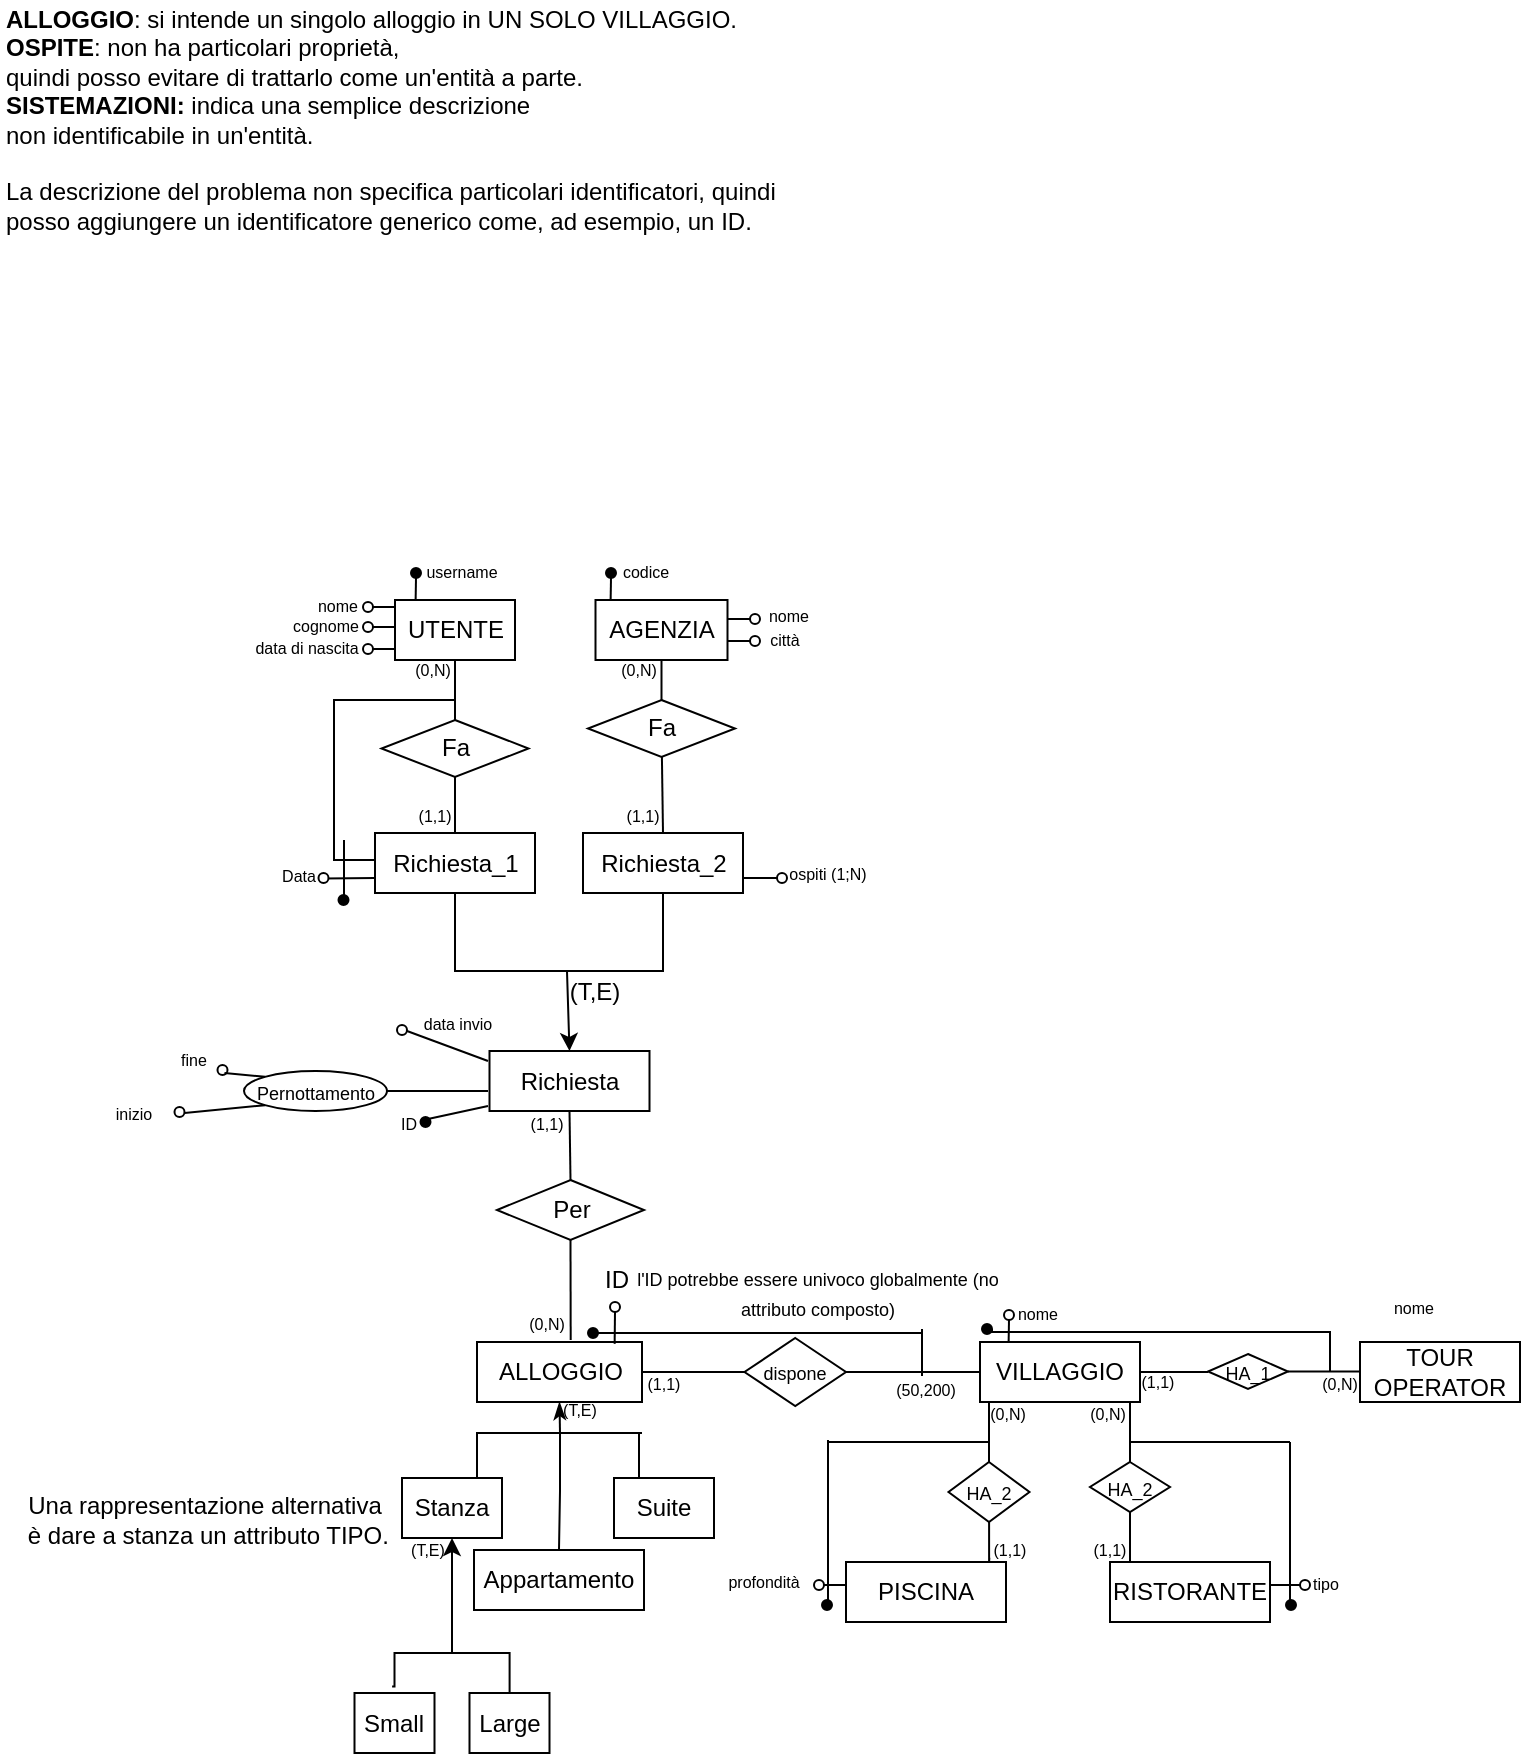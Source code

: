 <mxfile version="13.9.9" type="device"><diagram name="Pagina-1" id="9Fi7Xcluh-pvHdfWgx0U"><mxGraphModel dx="1428" dy="1806" grid="1" gridSize="10" guides="1" tooltips="1" connect="1" arrows="1" fold="1" page="1" pageScale="1" pageWidth="827" pageHeight="1169" math="0" shadow="0"><root><mxCell id="0"/><mxCell id="1" parent="0"/><mxCell id="m9kEcuBZ_AQHPOERFfbd-11" style="edgeStyle=orthogonalEdgeStyle;rounded=0;orthogonalLoop=1;jettySize=auto;html=1;exitX=1;exitY=0.5;exitDx=0;exitDy=0;entryX=0;entryY=0.5;entryDx=0;entryDy=0;endArrow=none;endFill=0;" parent="1" source="m9kEcuBZ_AQHPOERFfbd-1" target="m9kEcuBZ_AQHPOERFfbd-10" edge="1"><mxGeometry relative="1" as="geometry"/></mxCell><mxCell id="m9kEcuBZ_AQHPOERFfbd-39" style="edgeStyle=orthogonalEdgeStyle;rounded=0;orthogonalLoop=1;jettySize=auto;html=1;exitX=0;exitY=1;exitDx=0;exitDy=0;entryX=0.5;entryY=0;entryDx=0;entryDy=0;endArrow=none;endFill=0;" parent="1" source="m9kEcuBZ_AQHPOERFfbd-1" target="m9kEcuBZ_AQHPOERFfbd-38" edge="1"><mxGeometry relative="1" as="geometry"/></mxCell><mxCell id="m9kEcuBZ_AQHPOERFfbd-40" style="edgeStyle=orthogonalEdgeStyle;rounded=0;orthogonalLoop=1;jettySize=auto;html=1;exitX=1;exitY=1;exitDx=0;exitDy=0;entryX=0.5;entryY=0;entryDx=0;entryDy=0;endArrow=none;endFill=0;" parent="1" source="m9kEcuBZ_AQHPOERFfbd-1" target="m9kEcuBZ_AQHPOERFfbd-37" edge="1"><mxGeometry relative="1" as="geometry"/></mxCell><mxCell id="m9kEcuBZ_AQHPOERFfbd-1" value="VILLAGGIO" style="rounded=1;whiteSpace=wrap;html=1;arcSize=0;" parent="1" vertex="1"><mxGeometry x="258" y="601" width="80" height="30" as="geometry"/></mxCell><mxCell id="m9kEcuBZ_AQHPOERFfbd-3" value="PISCINA" style="rounded=1;whiteSpace=wrap;html=1;arcSize=0;" parent="1" vertex="1"><mxGeometry x="191" y="711" width="80" height="30" as="geometry"/></mxCell><mxCell id="m9kEcuBZ_AQHPOERFfbd-6" value="RISTORANTE" style="rounded=1;whiteSpace=wrap;html=1;arcSize=0;" parent="1" vertex="1"><mxGeometry x="323" y="711" width="80" height="30" as="geometry"/></mxCell><mxCell id="m9kEcuBZ_AQHPOERFfbd-7" value="TOUR OPERATOR" style="rounded=1;whiteSpace=wrap;html=1;arcSize=0;" parent="1" vertex="1"><mxGeometry x="448" y="601" width="80" height="30" as="geometry"/></mxCell><mxCell id="m9kEcuBZ_AQHPOERFfbd-12" style="edgeStyle=orthogonalEdgeStyle;rounded=0;orthogonalLoop=1;jettySize=auto;html=1;exitX=1;exitY=0.5;exitDx=0;exitDy=0;entryX=0;entryY=0.5;entryDx=0;entryDy=0;endArrow=none;endFill=0;" parent="1" source="m9kEcuBZ_AQHPOERFfbd-10" target="m9kEcuBZ_AQHPOERFfbd-7" edge="1"><mxGeometry relative="1" as="geometry"/></mxCell><mxCell id="m9kEcuBZ_AQHPOERFfbd-10" value="&lt;font style=&quot;font-size: 9px;&quot;&gt;HA_1&lt;/font&gt;" style="rhombus;whiteSpace=wrap;html=1;" parent="1" vertex="1"><mxGeometry x="372" y="607" width="40" height="17.5" as="geometry"/></mxCell><mxCell id="m9kEcuBZ_AQHPOERFfbd-16" value="&lt;font style=&quot;font-size: 8px;&quot;&gt;nome&lt;/font&gt;" style="text;html=1;strokeColor=none;fillColor=none;align=center;verticalAlign=middle;whiteSpace=wrap;rounded=0;" parent="1" vertex="1"><mxGeometry x="450" y="577.5" width="50" height="10" as="geometry"/></mxCell><mxCell id="m9kEcuBZ_AQHPOERFfbd-22" value="" style="group" parent="1" connectable="0" vertex="1"><mxGeometry x="271" y="585" width="42" height="5" as="geometry"/></mxCell><mxCell id="m9kEcuBZ_AQHPOERFfbd-23" value="" style="ellipse;whiteSpace=wrap;html=1;" parent="m9kEcuBZ_AQHPOERFfbd-22" vertex="1"><mxGeometry x="-1" width="5" height="5" as="geometry"/></mxCell><mxCell id="m9kEcuBZ_AQHPOERFfbd-24" style="edgeStyle=orthogonalEdgeStyle;rounded=0;orthogonalLoop=1;jettySize=auto;html=1;exitX=0.5;exitY=1;exitDx=0;exitDy=0;endArrow=none;endFill=0;entryX=0.146;entryY=-0.038;entryDx=0;entryDy=0;entryPerimeter=0;" parent="m9kEcuBZ_AQHPOERFfbd-22" source="m9kEcuBZ_AQHPOERFfbd-23" edge="1"><mxGeometry relative="1" as="geometry"><mxPoint x="2.76" y="-17.86" as="sourcePoint"/><mxPoint x="1.32" y="15.94" as="targetPoint"/></mxGeometry></mxCell><mxCell id="m9kEcuBZ_AQHPOERFfbd-28" value="&lt;font style=&quot;font-size: 8px;&quot;&gt;nome&lt;/font&gt;" style="text;html=1;strokeColor=none;fillColor=none;align=center;verticalAlign=middle;whiteSpace=wrap;rounded=0;" parent="m9kEcuBZ_AQHPOERFfbd-22" vertex="1"><mxGeometry x="-9" y="-4" width="50" height="10" as="geometry"/></mxCell><mxCell id="m9kEcuBZ_AQHPOERFfbd-32" value="" style="group;" parent="1" connectable="0" vertex="1"><mxGeometry x="260" y="592" width="5" height="5" as="geometry"/></mxCell><mxCell id="m9kEcuBZ_AQHPOERFfbd-35" style="edgeStyle=orthogonalEdgeStyle;rounded=0;orthogonalLoop=1;jettySize=auto;html=1;exitX=1;exitY=0.5;exitDx=0;exitDy=0;endArrow=none;endFill=0;endSize=3;targetPerimeterSpacing=5;jumpSize=7;" parent="m9kEcuBZ_AQHPOERFfbd-32" source="m9kEcuBZ_AQHPOERFfbd-33" edge="1"><mxGeometry relative="1" as="geometry"><mxPoint x="173" y="24" as="targetPoint"/><mxPoint x="4" y="7.5" as="sourcePoint"/><Array as="points"><mxPoint x="4" y="4"/><mxPoint x="173" y="4"/></Array></mxGeometry></mxCell><mxCell id="m9kEcuBZ_AQHPOERFfbd-33" value="" style="ellipse;whiteSpace=wrap;html=1;fillColor=#000000;" parent="m9kEcuBZ_AQHPOERFfbd-32" vertex="1"><mxGeometry x="-1" width="5" height="5" as="geometry"/></mxCell><mxCell id="m9kEcuBZ_AQHPOERFfbd-42" style="edgeStyle=orthogonalEdgeStyle;rounded=0;orthogonalLoop=1;jettySize=auto;html=1;entryX=0.125;entryY=0;entryDx=0;entryDy=0;entryPerimeter=0;endArrow=none;endFill=0;" parent="1" source="m9kEcuBZ_AQHPOERFfbd-37" target="m9kEcuBZ_AQHPOERFfbd-6" edge="1"><mxGeometry relative="1" as="geometry"/></mxCell><mxCell id="m9kEcuBZ_AQHPOERFfbd-37" value="&lt;font style=&quot;font-size: 9px;&quot;&gt;HA_2&lt;/font&gt;" style="rhombus;whiteSpace=wrap;html=1;" parent="1" vertex="1"><mxGeometry x="313" y="661" width="40" height="25" as="geometry"/></mxCell><mxCell id="m9kEcuBZ_AQHPOERFfbd-41" style="edgeStyle=orthogonalEdgeStyle;rounded=0;orthogonalLoop=1;jettySize=auto;html=1;entryX=0.896;entryY=-0.071;entryDx=0;entryDy=0;entryPerimeter=0;endArrow=none;endFill=0;" parent="1" source="m9kEcuBZ_AQHPOERFfbd-38" target="m9kEcuBZ_AQHPOERFfbd-3" edge="1"><mxGeometry relative="1" as="geometry"/></mxCell><mxCell id="m9kEcuBZ_AQHPOERFfbd-38" value="&lt;font style=&quot;font-size: 9px;&quot;&gt;HA_2&lt;/font&gt;" style="rhombus;whiteSpace=wrap;html=1;" parent="1" vertex="1"><mxGeometry x="242.25" y="661" width="40.5" height="30" as="geometry"/></mxCell><mxCell id="m9kEcuBZ_AQHPOERFfbd-43" value="" style="group;rotation=90;" parent="1" connectable="0" vertex="1"><mxGeometry x="414" y="720" width="5" height="5" as="geometry"/></mxCell><mxCell id="m9kEcuBZ_AQHPOERFfbd-45" style="edgeStyle=orthogonalEdgeStyle;rounded=0;orthogonalLoop=1;jettySize=auto;html=1;exitX=0.5;exitY=1;exitDx=0;exitDy=0;endArrow=none;endFill=0;entryX=0.146;entryY=-0.038;entryDx=0;entryDy=0;entryPerimeter=0;" parent="m9kEcuBZ_AQHPOERFfbd-43" edge="1"><mxGeometry relative="1" as="geometry"><mxPoint x="5" y="2.5" as="sourcePoint"/><mxPoint x="-11" y="1" as="targetPoint"/></mxGeometry></mxCell><mxCell id="m9kEcuBZ_AQHPOERFfbd-46" value="&lt;font style=&quot;font-size: 8px;&quot;&gt;tipo&lt;/font&gt;" style="text;html=1;strokeColor=none;fillColor=none;align=center;verticalAlign=middle;whiteSpace=wrap;rounded=0;" parent="1" vertex="1"><mxGeometry x="406" y="716" width="50" height="10" as="geometry"/></mxCell><mxCell id="m9kEcuBZ_AQHPOERFfbd-47" value="&lt;font style=&quot;font-size: 8px;&quot;&gt;(1,1)&lt;/font&gt;" style="text;html=1;strokeColor=none;fillColor=none;align=center;verticalAlign=middle;whiteSpace=wrap;rounded=0;" parent="1" vertex="1"><mxGeometry x="322" y="614.5" width="50" height="10" as="geometry"/></mxCell><mxCell id="m9kEcuBZ_AQHPOERFfbd-48" value="&lt;span style=&quot;font-size: 8px;&quot;&gt;(0,N)&lt;/span&gt;" style="text;html=1;strokeColor=none;fillColor=none;align=center;verticalAlign=middle;whiteSpace=wrap;rounded=0;" parent="1" vertex="1"><mxGeometry x="413" y="615.5" width="50" height="10" as="geometry"/></mxCell><mxCell id="m9kEcuBZ_AQHPOERFfbd-49" value="&lt;span style=&quot;font-size: 8px;&quot;&gt;(0,N)&lt;/span&gt;" style="text;html=1;strokeColor=none;fillColor=none;align=center;verticalAlign=middle;whiteSpace=wrap;rounded=0;" parent="1" vertex="1"><mxGeometry x="297" y="631" width="50" height="10" as="geometry"/></mxCell><mxCell id="m9kEcuBZ_AQHPOERFfbd-51" value="&lt;span style=&quot;font-size: 8px;&quot;&gt;(1,1)&lt;/span&gt;" style="text;html=1;strokeColor=none;fillColor=none;align=center;verticalAlign=middle;whiteSpace=wrap;rounded=0;" parent="1" vertex="1"><mxGeometry x="297.75" y="699" width="50" height="10" as="geometry"/></mxCell><mxCell id="m9kEcuBZ_AQHPOERFfbd-55" value="&lt;span style=&quot;font-size: 8px;&quot;&gt;(1,1)&lt;/span&gt;" style="text;html=1;strokeColor=none;fillColor=none;align=center;verticalAlign=middle;whiteSpace=wrap;rounded=0;" parent="1" vertex="1"><mxGeometry x="247.75" y="699" width="50" height="10" as="geometry"/></mxCell><mxCell id="m9kEcuBZ_AQHPOERFfbd-56" value="&lt;span style=&quot;font-size: 8px;&quot;&gt;(0,N)&lt;/span&gt;" style="text;html=1;strokeColor=none;fillColor=none;align=center;verticalAlign=middle;whiteSpace=wrap;rounded=0;" parent="1" vertex="1"><mxGeometry x="247" y="631" width="50" height="10" as="geometry"/></mxCell><mxCell id="m9kEcuBZ_AQHPOERFfbd-57" value="" style="group;rotation=-90;" parent="1" connectable="0" vertex="1"><mxGeometry x="175" y="719" width="5" height="5" as="geometry"/></mxCell><mxCell id="m9kEcuBZ_AQHPOERFfbd-58" value="" style="ellipse;whiteSpace=wrap;html=1;rotation=-90;" parent="m9kEcuBZ_AQHPOERFfbd-57" vertex="1"><mxGeometry y="1" width="5" height="5" as="geometry"/></mxCell><mxCell id="m9kEcuBZ_AQHPOERFfbd-59" style="edgeStyle=orthogonalEdgeStyle;rounded=0;orthogonalLoop=1;jettySize=auto;html=1;exitX=0.5;exitY=1;exitDx=0;exitDy=0;endArrow=none;endFill=0;entryX=0.146;entryY=-0.038;entryDx=0;entryDy=0;entryPerimeter=0;" parent="m9kEcuBZ_AQHPOERFfbd-57" source="m9kEcuBZ_AQHPOERFfbd-58" edge="1"><mxGeometry relative="1" as="geometry"><mxPoint x="-18" y="2" as="sourcePoint"/><mxPoint x="16" y="4" as="targetPoint"/></mxGeometry></mxCell><mxCell id="m9kEcuBZ_AQHPOERFfbd-62" value="&lt;font style=&quot;font-size: 8px;&quot;&gt;profondità&lt;/font&gt;" style="text;html=1;strokeColor=none;fillColor=none;align=center;verticalAlign=middle;whiteSpace=wrap;rounded=0;" parent="1" vertex="1"><mxGeometry x="125" y="715" width="50" height="10" as="geometry"/></mxCell><mxCell id="m9kEcuBZ_AQHPOERFfbd-63" value="" style="endArrow=none;html=1;rounded=0;" parent="1" edge="1"><mxGeometry width="50" height="50" relative="1" as="geometry"><mxPoint x="333" y="651" as="sourcePoint"/><mxPoint x="413" y="651" as="targetPoint"/></mxGeometry></mxCell><mxCell id="m9kEcuBZ_AQHPOERFfbd-64" value="" style="endArrow=none;html=1;rounded=0;" parent="1" edge="1"><mxGeometry width="50" height="50" relative="1" as="geometry"><mxPoint x="413" y="731" as="sourcePoint"/><mxPoint x="413" y="651" as="targetPoint"/></mxGeometry></mxCell><mxCell id="m9kEcuBZ_AQHPOERFfbd-66" value="" style="ellipse;whiteSpace=wrap;html=1;rotation=90;fillColor=#000000;" parent="1" vertex="1"><mxGeometry x="411" y="730" width="5" height="5" as="geometry"/></mxCell><mxCell id="m9kEcuBZ_AQHPOERFfbd-67" value="" style="ellipse;whiteSpace=wrap;html=1;rotation=-90;" parent="1" vertex="1"><mxGeometry x="418" y="720" width="5" height="5" as="geometry"/></mxCell><mxCell id="m9kEcuBZ_AQHPOERFfbd-68" value="" style="endArrow=none;html=1;rounded=0;" parent="1" edge="1"><mxGeometry width="50" height="50" relative="1" as="geometry"><mxPoint x="182" y="651" as="sourcePoint"/><mxPoint x="262" y="651" as="targetPoint"/></mxGeometry></mxCell><mxCell id="m9kEcuBZ_AQHPOERFfbd-69" value="" style="endArrow=none;html=1;rounded=0;" parent="1" edge="1"><mxGeometry width="50" height="50" relative="1" as="geometry"><mxPoint x="182" y="730" as="sourcePoint"/><mxPoint x="182" y="650" as="targetPoint"/></mxGeometry></mxCell><mxCell id="m9kEcuBZ_AQHPOERFfbd-70" value="" style="ellipse;whiteSpace=wrap;html=1;rotation=90;fillColor=#000000;" parent="1" vertex="1"><mxGeometry x="179" y="730" width="5" height="5" as="geometry"/></mxCell><mxCell id="m9kEcuBZ_AQHPOERFfbd-76" style="edgeStyle=orthogonalEdgeStyle;rounded=0;orthogonalLoop=1;jettySize=auto;html=1;entryX=0.75;entryY=0;entryDx=0;entryDy=0;endArrow=none;endFill=0;" parent="1" target="m9kEcuBZ_AQHPOERFfbd-73" edge="1"><mxGeometry relative="1" as="geometry"><mxPoint x="9" y="646.5" as="sourcePoint"/></mxGeometry></mxCell><mxCell id="m9kEcuBZ_AQHPOERFfbd-77" style="edgeStyle=orthogonalEdgeStyle;rounded=0;orthogonalLoop=1;jettySize=auto;html=1;entryX=0.5;entryY=0;entryDx=0;entryDy=0;endArrow=none;endFill=0;" parent="1" target="m9kEcuBZ_AQHPOERFfbd-74" edge="1"><mxGeometry relative="1" as="geometry"><mxPoint x="49" y="646.5" as="sourcePoint"/><Array as="points"><mxPoint x="48" y="646.5"/><mxPoint x="48" y="675.5"/><mxPoint x="47" y="675.5"/></Array></mxGeometry></mxCell><mxCell id="m9kEcuBZ_AQHPOERFfbd-78" style="edgeStyle=orthogonalEdgeStyle;rounded=0;orthogonalLoop=1;jettySize=auto;html=1;entryX=0.25;entryY=0;entryDx=0;entryDy=0;endArrow=none;endFill=0;" parent="1" target="m9kEcuBZ_AQHPOERFfbd-75" edge="1"><mxGeometry relative="1" as="geometry"><mxPoint x="89" y="646.5" as="sourcePoint"/></mxGeometry></mxCell><mxCell id="m9kEcuBZ_AQHPOERFfbd-71" value="ALLOGGIO" style="rounded=1;whiteSpace=wrap;html=1;arcSize=0;" parent="1" vertex="1"><mxGeometry x="6.5" y="601" width="82.5" height="30" as="geometry"/></mxCell><mxCell id="m9kEcuBZ_AQHPOERFfbd-79" style="edgeStyle=orthogonalEdgeStyle;rounded=0;orthogonalLoop=1;jettySize=auto;html=1;entryX=1;entryY=0.5;entryDx=0;entryDy=0;endArrow=none;endFill=0;" parent="1" source="m9kEcuBZ_AQHPOERFfbd-72" target="m9kEcuBZ_AQHPOERFfbd-71" edge="1"><mxGeometry relative="1" as="geometry"/></mxCell><mxCell id="m9kEcuBZ_AQHPOERFfbd-80" style="edgeStyle=orthogonalEdgeStyle;rounded=0;orthogonalLoop=1;jettySize=auto;html=1;entryX=0;entryY=0.5;entryDx=0;entryDy=0;endArrow=none;endFill=0;" parent="1" source="m9kEcuBZ_AQHPOERFfbd-72" target="m9kEcuBZ_AQHPOERFfbd-1" edge="1"><mxGeometry relative="1" as="geometry"/></mxCell><mxCell id="m9kEcuBZ_AQHPOERFfbd-72" value="&lt;font style=&quot;font-size: 9px;&quot;&gt;dispone&lt;/font&gt;" style="rhombus;whiteSpace=wrap;html=1;" parent="1" vertex="1"><mxGeometry x="140.25" y="599" width="50.75" height="34" as="geometry"/></mxCell><mxCell id="m9kEcuBZ_AQHPOERFfbd-73" value="Stanza" style="rounded=1;whiteSpace=wrap;html=1;arcSize=0;" parent="1" vertex="1"><mxGeometry x="-31" y="669" width="50" height="30" as="geometry"/></mxCell><mxCell id="m9kEcuBZ_AQHPOERFfbd-74" value="Appartamento" style="rounded=1;whiteSpace=wrap;html=1;arcSize=0;" parent="1" vertex="1"><mxGeometry x="5" y="705" width="85" height="30" as="geometry"/></mxCell><mxCell id="m9kEcuBZ_AQHPOERFfbd-75" value="Suite" style="rounded=1;whiteSpace=wrap;html=1;arcSize=0;" parent="1" vertex="1"><mxGeometry x="75" y="669" width="50" height="30" as="geometry"/></mxCell><mxCell id="m9kEcuBZ_AQHPOERFfbd-82" value="Small" style="rounded=1;whiteSpace=wrap;html=1;arcSize=0;" parent="1" vertex="1"><mxGeometry x="-54.75" y="776.5" width="40" height="30" as="geometry"/></mxCell><mxCell id="m9kEcuBZ_AQHPOERFfbd-84" style="edgeStyle=orthogonalEdgeStyle;rounded=0;orthogonalLoop=1;jettySize=auto;html=1;entryX=0.47;entryY=-0.11;entryDx=0;entryDy=0;entryPerimeter=0;endArrow=none;endFill=0;" parent="1" source="m9kEcuBZ_AQHPOERFfbd-83" target="m9kEcuBZ_AQHPOERFfbd-82" edge="1"><mxGeometry relative="1" as="geometry"><mxPoint x="15.25" y="756.5" as="targetPoint"/><Array as="points"><mxPoint x="22.25" y="756.5"/><mxPoint x="-34.75" y="756.5"/><mxPoint x="-34.75" y="773.5"/></Array></mxGeometry></mxCell><mxCell id="m9kEcuBZ_AQHPOERFfbd-83" value="Large" style="rounded=1;whiteSpace=wrap;html=1;arcSize=0;" parent="1" vertex="1"><mxGeometry x="2.75" y="776.5" width="40" height="30" as="geometry"/></mxCell><mxCell id="m9kEcuBZ_AQHPOERFfbd-86" value="&lt;span style=&quot;font-size: 8px;&quot;&gt;(T,E)&lt;/span&gt;" style="text;html=1;strokeColor=none;fillColor=none;align=center;verticalAlign=middle;whiteSpace=wrap;rounded=0;" parent="1" vertex="1"><mxGeometry x="33" y="629" width="50" height="10" as="geometry"/></mxCell><mxCell id="m9kEcuBZ_AQHPOERFfbd-87" value="" style="endArrow=none;html=1;rounded=0;" parent="1" edge="1"><mxGeometry width="50" height="50" relative="1" as="geometry"><mxPoint x="9" y="646.5" as="sourcePoint"/><mxPoint x="89" y="646.5" as="targetPoint"/></mxGeometry></mxCell><mxCell id="m9kEcuBZ_AQHPOERFfbd-88" value="" style="endArrow=classicThin;html=1;rounded=0;entryX=0.5;entryY=1;entryDx=0;entryDy=0;endFill=1;" parent="1" target="m9kEcuBZ_AQHPOERFfbd-71" edge="1"><mxGeometry width="50" height="50" relative="1" as="geometry"><mxPoint x="48" y="646.5" as="sourcePoint"/><mxPoint x="59" y="716.5" as="targetPoint"/></mxGeometry></mxCell><mxCell id="m9kEcuBZ_AQHPOERFfbd-89" value="&lt;span style=&quot;font-size: 8px;&quot;&gt;(T,E)&lt;/span&gt;" style="text;html=1;strokeColor=none;fillColor=none;align=center;verticalAlign=middle;whiteSpace=wrap;rounded=0;" parent="1" vertex="1"><mxGeometry x="-43.5" y="699" width="50" height="10" as="geometry"/></mxCell><mxCell id="m9kEcuBZ_AQHPOERFfbd-91" value="" style="endArrow=classic;html=1;rounded=0;entryX=0.75;entryY=0;entryDx=0;entryDy=0;" parent="1" target="m9kEcuBZ_AQHPOERFfbd-89" edge="1"><mxGeometry width="50" height="50" relative="1" as="geometry"><mxPoint x="-6" y="756.5" as="sourcePoint"/><mxPoint x="59" y="716.5" as="targetPoint"/></mxGeometry></mxCell><mxCell id="m9kEcuBZ_AQHPOERFfbd-92" value="&lt;span style=&quot;font-size: 8px;&quot;&gt;(50,200)&lt;/span&gt;" style="text;html=1;strokeColor=none;fillColor=none;align=center;verticalAlign=middle;whiteSpace=wrap;rounded=0;" parent="1" vertex="1"><mxGeometry x="206" y="619" width="50" height="10" as="geometry"/></mxCell><mxCell id="m9kEcuBZ_AQHPOERFfbd-93" value="&lt;span style=&quot;font-size: 8px;&quot;&gt;(1,1)&lt;/span&gt;" style="text;html=1;strokeColor=none;fillColor=none;align=center;verticalAlign=middle;whiteSpace=wrap;rounded=0;" parent="1" vertex="1"><mxGeometry x="75" y="615.5" width="50" height="10" as="geometry"/></mxCell><mxCell id="m9kEcuBZ_AQHPOERFfbd-94" value="" style="group;" parent="1" connectable="0" vertex="1"><mxGeometry x="74" y="586" width="5" height="5" as="geometry"/></mxCell><mxCell id="m9kEcuBZ_AQHPOERFfbd-96" style="edgeStyle=orthogonalEdgeStyle;rounded=0;orthogonalLoop=1;jettySize=auto;html=1;exitX=0.5;exitY=1;exitDx=0;exitDy=0;endArrow=none;endFill=0;entryX=0.146;entryY=-0.038;entryDx=0;entryDy=0;entryPerimeter=0;" parent="m9kEcuBZ_AQHPOERFfbd-94" edge="1"><mxGeometry relative="1" as="geometry"><mxPoint x="1.5" as="sourcePoint"/><mxPoint x="1.32" y="15.94" as="targetPoint"/></mxGeometry></mxCell><mxCell id="m9kEcuBZ_AQHPOERFfbd-98" value="" style="endArrow=none;html=1;rounded=0;exitX=1;exitY=0.5;exitDx=0;exitDy=0;" parent="1" edge="1" source="m9kEcuBZ_AQHPOERFfbd-100"><mxGeometry width="50" height="50" relative="1" as="geometry"><mxPoint x="19" y="596.5" as="sourcePoint"/><mxPoint x="229" y="596.5" as="targetPoint"/></mxGeometry></mxCell><mxCell id="m9kEcuBZ_AQHPOERFfbd-99" value="" style="endArrow=none;html=1;rounded=0;" parent="1" edge="1"><mxGeometry width="50" height="50" relative="1" as="geometry"><mxPoint x="229" y="594.5" as="sourcePoint"/><mxPoint x="229" y="618" as="targetPoint"/></mxGeometry></mxCell><mxCell id="m9kEcuBZ_AQHPOERFfbd-100" value="" style="ellipse;whiteSpace=wrap;html=1;fillColor=#000000;" parent="1" vertex="1"><mxGeometry x="62" y="594" width="5" height="5" as="geometry"/></mxCell><mxCell id="m9kEcuBZ_AQHPOERFfbd-103" value="" style="ellipse;whiteSpace=wrap;html=1;rotation=-90;" parent="1" vertex="1"><mxGeometry x="73" y="581" width="5" height="5" as="geometry"/></mxCell><mxCell id="m9kEcuBZ_AQHPOERFfbd-106" value="&lt;font style=&quot;font-size: 9px;&quot;&gt;l'ID potrebbe essere univoco globalmente (no attributo composto)&lt;/font&gt;" style="text;html=1;strokeColor=none;fillColor=none;align=center;verticalAlign=middle;whiteSpace=wrap;rounded=0;" parent="1" vertex="1"><mxGeometry x="78.75" y="561" width="196" height="30" as="geometry"/></mxCell><mxCell id="sFp0MdPoqyNVj0Ri6XWT-45" style="edgeStyle=none;rounded=0;orthogonalLoop=1;jettySize=auto;html=1;exitX=0.5;exitY=1;exitDx=0;exitDy=0;startArrow=none;startFill=0;endArrow=none;endFill=0;entryX=0.5;entryY=0;entryDx=0;entryDy=0;" edge="1" parent="1" source="m9kEcuBZ_AQHPOERFfbd-107" target="sFp0MdPoqyNVj0Ri6XWT-46"><mxGeometry relative="1" as="geometry"><mxPoint x="-4.524" y="290" as="targetPoint"/></mxGeometry></mxCell><mxCell id="m9kEcuBZ_AQHPOERFfbd-107" value="UTENTE" style="rounded=1;whiteSpace=wrap;html=1;arcSize=0;" parent="1" vertex="1"><mxGeometry x="-34.5" y="230" width="60" height="30" as="geometry"/></mxCell><mxCell id="m9kEcuBZ_AQHPOERFfbd-146" style="rounded=0;orthogonalLoop=1;jettySize=auto;html=1;endArrow=none;endFill=0;entryX=0.5;entryY=0;entryDx=0;entryDy=0;" parent="1" source="m9kEcuBZ_AQHPOERFfbd-108" target="sFp0MdPoqyNVj0Ri6XWT-48" edge="1"><mxGeometry relative="1" as="geometry"><mxPoint x="97.5" y="290" as="targetPoint"/></mxGeometry></mxCell><mxCell id="m9kEcuBZ_AQHPOERFfbd-108" value="AGENZIA" style="rounded=1;whiteSpace=wrap;html=1;arcSize=0;" parent="1" vertex="1"><mxGeometry x="65.75" y="230" width="66" height="30" as="geometry"/></mxCell><mxCell id="m9kEcuBZ_AQHPOERFfbd-121" value="" style="group;rotation=-270;" parent="1" connectable="0" vertex="1"><mxGeometry x="143" y="249" width="5" height="5" as="geometry"/></mxCell><mxCell id="m9kEcuBZ_AQHPOERFfbd-122" value="" style="ellipse;whiteSpace=wrap;html=1;rotation=-270;" parent="m9kEcuBZ_AQHPOERFfbd-121" vertex="1"><mxGeometry y="-1" width="5" height="5" as="geometry"/></mxCell><mxCell id="m9kEcuBZ_AQHPOERFfbd-123" style="edgeStyle=orthogonalEdgeStyle;rounded=0;orthogonalLoop=1;jettySize=auto;html=1;exitX=0.5;exitY=1;exitDx=0;exitDy=0;endArrow=none;endFill=0;entryX=0.146;entryY=-0.038;entryDx=0;entryDy=0;entryPerimeter=0;" parent="m9kEcuBZ_AQHPOERFfbd-121" source="m9kEcuBZ_AQHPOERFfbd-122" edge="1"><mxGeometry relative="1" as="geometry"><mxPoint x="23" y="3" as="sourcePoint"/><mxPoint x="-11" y="1" as="targetPoint"/></mxGeometry></mxCell><mxCell id="m9kEcuBZ_AQHPOERFfbd-124" value="" style="group;rotation=-270;" parent="1" connectable="0" vertex="1"><mxGeometry x="143" y="238" width="5" height="5" as="geometry"/></mxCell><mxCell id="m9kEcuBZ_AQHPOERFfbd-125" value="" style="ellipse;whiteSpace=wrap;html=1;rotation=-270;" parent="m9kEcuBZ_AQHPOERFfbd-124" vertex="1"><mxGeometry y="-1" width="5" height="5" as="geometry"/></mxCell><mxCell id="m9kEcuBZ_AQHPOERFfbd-126" style="edgeStyle=orthogonalEdgeStyle;rounded=0;orthogonalLoop=1;jettySize=auto;html=1;exitX=0.5;exitY=1;exitDx=0;exitDy=0;endArrow=none;endFill=0;entryX=0.146;entryY=-0.038;entryDx=0;entryDy=0;entryPerimeter=0;" parent="m9kEcuBZ_AQHPOERFfbd-124" source="m9kEcuBZ_AQHPOERFfbd-125" edge="1"><mxGeometry relative="1" as="geometry"><mxPoint x="23" y="3" as="sourcePoint"/><mxPoint x="-11" y="1" as="targetPoint"/></mxGeometry></mxCell><mxCell id="m9kEcuBZ_AQHPOERFfbd-128" value="" style="group" parent="1" connectable="0" vertex="1"><mxGeometry x="-50.5" y="230" width="5" height="26" as="geometry"/></mxCell><mxCell id="m9kEcuBZ_AQHPOERFfbd-109" value="" style="group;rotation=-90;" parent="m9kEcuBZ_AQHPOERFfbd-128" connectable="0" vertex="1"><mxGeometry width="5" height="5" as="geometry"/></mxCell><mxCell id="m9kEcuBZ_AQHPOERFfbd-110" value="" style="ellipse;whiteSpace=wrap;html=1;rotation=-90;" parent="m9kEcuBZ_AQHPOERFfbd-109" vertex="1"><mxGeometry y="1" width="5" height="5" as="geometry"/></mxCell><mxCell id="m9kEcuBZ_AQHPOERFfbd-111" style="edgeStyle=orthogonalEdgeStyle;rounded=0;orthogonalLoop=1;jettySize=auto;html=1;exitX=0.5;exitY=1;exitDx=0;exitDy=0;endArrow=none;endFill=0;entryX=0.146;entryY=-0.038;entryDx=0;entryDy=0;entryPerimeter=0;" parent="m9kEcuBZ_AQHPOERFfbd-109" source="m9kEcuBZ_AQHPOERFfbd-110" edge="1"><mxGeometry relative="1" as="geometry"><mxPoint x="-18" y="2" as="sourcePoint"/><mxPoint x="16" y="4" as="targetPoint"/></mxGeometry></mxCell><mxCell id="m9kEcuBZ_AQHPOERFfbd-112" value="" style="group;rotation=-90;" parent="m9kEcuBZ_AQHPOERFfbd-128" connectable="0" vertex="1"><mxGeometry y="10" width="5" height="5" as="geometry"/></mxCell><mxCell id="m9kEcuBZ_AQHPOERFfbd-113" value="" style="ellipse;whiteSpace=wrap;html=1;rotation=-90;" parent="m9kEcuBZ_AQHPOERFfbd-112" vertex="1"><mxGeometry y="1" width="5" height="5" as="geometry"/></mxCell><mxCell id="m9kEcuBZ_AQHPOERFfbd-114" style="edgeStyle=orthogonalEdgeStyle;rounded=0;orthogonalLoop=1;jettySize=auto;html=1;exitX=0.5;exitY=1;exitDx=0;exitDy=0;endArrow=none;endFill=0;entryX=0.146;entryY=-0.038;entryDx=0;entryDy=0;entryPerimeter=0;" parent="m9kEcuBZ_AQHPOERFfbd-112" source="m9kEcuBZ_AQHPOERFfbd-113" edge="1"><mxGeometry relative="1" as="geometry"><mxPoint x="-18" y="2" as="sourcePoint"/><mxPoint x="16" y="4" as="targetPoint"/></mxGeometry></mxCell><mxCell id="m9kEcuBZ_AQHPOERFfbd-115" value="" style="group;rotation=-90;" parent="m9kEcuBZ_AQHPOERFfbd-128" connectable="0" vertex="1"><mxGeometry y="21" width="5" height="5" as="geometry"/></mxCell><mxCell id="m9kEcuBZ_AQHPOERFfbd-116" value="" style="ellipse;whiteSpace=wrap;html=1;rotation=-90;" parent="m9kEcuBZ_AQHPOERFfbd-115" vertex="1"><mxGeometry y="1" width="5" height="5" as="geometry"/></mxCell><mxCell id="m9kEcuBZ_AQHPOERFfbd-117" style="edgeStyle=orthogonalEdgeStyle;rounded=0;orthogonalLoop=1;jettySize=auto;html=1;exitX=0.5;exitY=1;exitDx=0;exitDy=0;endArrow=none;endFill=0;entryX=0.146;entryY=-0.038;entryDx=0;entryDy=0;entryPerimeter=0;" parent="m9kEcuBZ_AQHPOERFfbd-115" source="m9kEcuBZ_AQHPOERFfbd-116" edge="1"><mxGeometry relative="1" as="geometry"><mxPoint x="-18" y="2" as="sourcePoint"/><mxPoint x="16" y="4" as="targetPoint"/></mxGeometry></mxCell><mxCell id="m9kEcuBZ_AQHPOERFfbd-129" value="&lt;span style=&quot;font-size: 8px;&quot;&gt;nome&lt;/span&gt;" style="text;html=1;strokeColor=none;fillColor=none;align=center;verticalAlign=middle;whiteSpace=wrap;rounded=0;" parent="1" vertex="1"><mxGeometry x="-88.25" y="227" width="50" height="10" as="geometry"/></mxCell><mxCell id="m9kEcuBZ_AQHPOERFfbd-130" value="&lt;span style=&quot;font-size: 8px;&quot;&gt;cognome&lt;/span&gt;" style="text;html=1;strokeColor=none;fillColor=none;align=center;verticalAlign=middle;whiteSpace=wrap;rounded=0;" parent="1" vertex="1"><mxGeometry x="-94.25" y="237" width="50" height="10" as="geometry"/></mxCell><mxCell id="m9kEcuBZ_AQHPOERFfbd-131" value="&lt;span style=&quot;font-size: 8px;&quot;&gt;data di nascita&lt;/span&gt;" style="text;html=1;strokeColor=none;fillColor=none;align=center;verticalAlign=middle;whiteSpace=wrap;rounded=0;" parent="1" vertex="1"><mxGeometry x="-113.25" y="248" width="68.75" height="10" as="geometry"/></mxCell><mxCell id="m9kEcuBZ_AQHPOERFfbd-132" value="&lt;span style=&quot;font-size: 8px;&quot;&gt;nome&lt;/span&gt;" style="text;html=1;strokeColor=none;fillColor=none;align=center;verticalAlign=middle;whiteSpace=wrap;rounded=0;" parent="1" vertex="1"><mxGeometry x="127.75" y="232" width="68.75" height="10" as="geometry"/></mxCell><mxCell id="m9kEcuBZ_AQHPOERFfbd-133" value="&lt;span style=&quot;font-size: 8px;&quot;&gt;città&lt;/span&gt;" style="text;html=1;strokeColor=none;fillColor=none;align=center;verticalAlign=middle;whiteSpace=wrap;rounded=0;" parent="1" vertex="1"><mxGeometry x="126.13" y="244" width="68.75" height="10" as="geometry"/></mxCell><mxCell id="m9kEcuBZ_AQHPOERFfbd-134" value="" style="group" parent="1" connectable="0" vertex="1"><mxGeometry x="-25.5" y="214" width="5" height="5" as="geometry"/></mxCell><mxCell id="m9kEcuBZ_AQHPOERFfbd-135" value="" style="ellipse;whiteSpace=wrap;html=1;fillColor=#000000;" parent="m9kEcuBZ_AQHPOERFfbd-134" vertex="1"><mxGeometry x="-1" width="5" height="5" as="geometry"/></mxCell><mxCell id="m9kEcuBZ_AQHPOERFfbd-136" style="edgeStyle=orthogonalEdgeStyle;rounded=0;orthogonalLoop=1;jettySize=auto;html=1;exitX=0.5;exitY=1;exitDx=0;exitDy=0;endArrow=none;endFill=0;entryX=0.146;entryY=-0.038;entryDx=0;entryDy=0;entryPerimeter=0;" parent="m9kEcuBZ_AQHPOERFfbd-134" source="m9kEcuBZ_AQHPOERFfbd-135" edge="1"><mxGeometry relative="1" as="geometry"><mxPoint x="2.76" y="-17.86" as="sourcePoint"/><mxPoint x="1.32" y="15.94" as="targetPoint"/></mxGeometry></mxCell><mxCell id="m9kEcuBZ_AQHPOERFfbd-137" value="" style="group" parent="1" connectable="0" vertex="1"><mxGeometry x="72" y="214" width="5" height="5" as="geometry"/></mxCell><mxCell id="m9kEcuBZ_AQHPOERFfbd-138" value="" style="ellipse;whiteSpace=wrap;html=1;fillColor=#000000;" parent="m9kEcuBZ_AQHPOERFfbd-137" vertex="1"><mxGeometry x="-1" width="5" height="5" as="geometry"/></mxCell><mxCell id="m9kEcuBZ_AQHPOERFfbd-139" style="edgeStyle=orthogonalEdgeStyle;rounded=0;orthogonalLoop=1;jettySize=auto;html=1;exitX=0.5;exitY=1;exitDx=0;exitDy=0;endArrow=none;endFill=0;entryX=0.146;entryY=-0.038;entryDx=0;entryDy=0;entryPerimeter=0;" parent="m9kEcuBZ_AQHPOERFfbd-137" source="m9kEcuBZ_AQHPOERFfbd-138" edge="1"><mxGeometry relative="1" as="geometry"><mxPoint x="2.76" y="-17.86" as="sourcePoint"/><mxPoint x="1.32" y="15.94" as="targetPoint"/></mxGeometry></mxCell><mxCell id="m9kEcuBZ_AQHPOERFfbd-140" value="&lt;span style=&quot;font-size: 8px;&quot;&gt;username&lt;/span&gt;" style="text;html=1;strokeColor=none;fillColor=none;align=center;verticalAlign=middle;whiteSpace=wrap;rounded=0;" parent="1" vertex="1"><mxGeometry x="-26.5" y="210" width="50" height="10" as="geometry"/></mxCell><mxCell id="m9kEcuBZ_AQHPOERFfbd-141" value="&lt;span style=&quot;font-size: 8px;&quot;&gt;codice&lt;/span&gt;" style="text;html=1;strokeColor=none;fillColor=none;align=center;verticalAlign=middle;whiteSpace=wrap;rounded=0;" parent="1" vertex="1"><mxGeometry x="66" y="210" width="50" height="10" as="geometry"/></mxCell><mxCell id="m9kEcuBZ_AQHPOERFfbd-189" value="&lt;span style=&quot;font-size: 8px;&quot;&gt;ospiti (1;N)&lt;/span&gt;" style="text;html=1;strokeColor=none;fillColor=none;align=center;verticalAlign=middle;whiteSpace=wrap;rounded=0;" parent="1" vertex="1"><mxGeometry x="156.5" y="360.5" width="50" height="10" as="geometry"/></mxCell><mxCell id="sFp0MdPoqyNVj0Ri6XWT-1" value="ID" style="text;html=1;align=center;verticalAlign=middle;resizable=0;points=[];autosize=1;" vertex="1" parent="1"><mxGeometry x="61.25" y="560" width="30" height="20" as="geometry"/></mxCell><mxCell id="sFp0MdPoqyNVj0Ri6XWT-2" value="&lt;b&gt;ALLOGGIO&lt;/b&gt;: si intende un singolo alloggio in UN SOLO VILLAGGIO.&lt;br&gt;&lt;b&gt;OSPITE&lt;/b&gt;: non ha particolari proprietà,&lt;br&gt;quindi posso evitare di trattarlo come un'entità a parte.&lt;br&gt;&lt;b&gt;SISTEMAZIONI:&lt;/b&gt; indica una semplice descrizione&lt;br&gt;non identificabile in un'entità.&lt;br&gt;&lt;br&gt;La descrizione del problema non specifica particolari identificatori, quindi&lt;br&gt;posso aggiungere un identificatore generico come, ad esempio, un ID." style="text;html=1;align=left;verticalAlign=middle;resizable=0;points=[];autosize=1;" vertex="1" parent="1"><mxGeometry x="-231.25" y="-70" width="400" height="120" as="geometry"/></mxCell><mxCell id="sFp0MdPoqyNVj0Ri6XWT-3" value="Una rappresentazione alternativa&lt;br&gt;&amp;nbsp;è dare a stanza un attributo TIPO." style="text;html=1;align=center;verticalAlign=middle;resizable=0;points=[];autosize=1;" vertex="1" parent="1"><mxGeometry x="-229.75" y="675" width="200" height="30" as="geometry"/></mxCell><mxCell id="sFp0MdPoqyNVj0Ri6XWT-6" value="Richiesta_2" style="rounded=1;whiteSpace=wrap;html=1;arcSize=0;" vertex="1" parent="1"><mxGeometry x="59.5" y="346.5" width="80" height="30" as="geometry"/></mxCell><mxCell id="sFp0MdPoqyNVj0Ri6XWT-15" style="edgeStyle=orthogonalEdgeStyle;rounded=0;orthogonalLoop=1;jettySize=auto;html=1;entryX=0;entryY=0.5;entryDx=0;entryDy=0;endArrow=none;endFill=0;exitX=1;exitY=0.5;exitDx=0;exitDy=0;" edge="1" parent="1" source="sFp0MdPoqyNVj0Ri6XWT-16"><mxGeometry relative="1" as="geometry"><mxPoint x="-38.5" y="496.58" as="sourcePoint"/><Array as="points"/><mxPoint x="12" y="475.5" as="targetPoint"/></mxGeometry></mxCell><mxCell id="sFp0MdPoqyNVj0Ri6XWT-16" value="&lt;span style=&quot;font-size: 9px&quot;&gt;Pernottamento&lt;/span&gt;" style="ellipse;whiteSpace=wrap;html=1;" vertex="1" parent="1"><mxGeometry x="-110" y="465.5" width="71.5" height="20" as="geometry"/></mxCell><mxCell id="sFp0MdPoqyNVj0Ri6XWT-17" value="" style="group" connectable="0" vertex="1" parent="1"><mxGeometry x="-128.25" y="448.5" width="5" height="5" as="geometry"/></mxCell><mxCell id="sFp0MdPoqyNVj0Ri6XWT-18" value="&lt;span style=&quot;font-size: 8px;&quot;&gt;inizio&lt;/span&gt;" style="text;html=1;strokeColor=none;fillColor=none;align=center;verticalAlign=middle;whiteSpace=wrap;rounded=0;" vertex="1" parent="1"><mxGeometry x="-189.75" y="481" width="50" height="10" as="geometry"/></mxCell><mxCell id="sFp0MdPoqyNVj0Ri6XWT-19" value="" style="group" connectable="0" vertex="1" parent="1"><mxGeometry x="-76.75" y="448.5" width="5" height="5" as="geometry"/></mxCell><mxCell id="sFp0MdPoqyNVj0Ri6XWT-21" value="&lt;span style=&quot;font-size: 8px;&quot;&gt;fine&lt;/span&gt;" style="text;html=1;strokeColor=none;fillColor=none;align=center;verticalAlign=middle;whiteSpace=wrap;rounded=0;" vertex="1" parent="1"><mxGeometry x="-160" y="453.5" width="50" height="10" as="geometry"/></mxCell><mxCell id="sFp0MdPoqyNVj0Ri6XWT-22" value="&lt;span style=&quot;font-size: 8px;&quot;&gt;data invio&lt;/span&gt;" style="text;html=1;strokeColor=none;fillColor=none;align=center;verticalAlign=middle;whiteSpace=wrap;rounded=0;" vertex="1" parent="1"><mxGeometry x="-28.5" y="435.5" width="50" height="10" as="geometry"/></mxCell><mxCell id="sFp0MdPoqyNVj0Ri6XWT-39" style="edgeStyle=none;rounded=0;orthogonalLoop=1;jettySize=auto;html=1;exitX=0.5;exitY=1;exitDx=0;exitDy=0;endArrow=none;endFill=0;entryX=0.5;entryY=1;entryDx=0;entryDy=0;" edge="1" parent="1" source="sFp0MdPoqyNVj0Ri6XWT-25" target="sFp0MdPoqyNVj0Ri6XWT-6"><mxGeometry relative="1" as="geometry"><mxPoint x="-4.357" y="415.5" as="targetPoint"/><Array as="points"><mxPoint x="-4.5" y="415.5"/><mxPoint x="99.5" y="415.5"/></Array></mxGeometry></mxCell><mxCell id="sFp0MdPoqyNVj0Ri6XWT-64" style="edgeStyle=none;rounded=0;orthogonalLoop=1;jettySize=auto;html=1;exitX=0;exitY=0.75;exitDx=0;exitDy=0;startArrow=none;startFill=0;endArrow=none;endFill=0;" edge="1" parent="1" source="sFp0MdPoqyNVj0Ri6XWT-25"><mxGeometry relative="1" as="geometry"><mxPoint x="-70" y="369.207" as="targetPoint"/></mxGeometry></mxCell><mxCell id="sFp0MdPoqyNVj0Ri6XWT-25" value="Richiesta_1" style="rounded=1;whiteSpace=wrap;html=1;arcSize=0;" vertex="1" parent="1"><mxGeometry x="-44.5" y="346.5" width="80" height="30" as="geometry"/></mxCell><mxCell id="sFp0MdPoqyNVj0Ri6XWT-27" value="" style="ellipse;whiteSpace=wrap;html=1;" vertex="1" parent="1"><mxGeometry x="-123.25" y="462.5" width="5" height="5" as="geometry"/></mxCell><mxCell id="sFp0MdPoqyNVj0Ri6XWT-28" value="" style="ellipse;whiteSpace=wrap;html=1;" vertex="1" parent="1"><mxGeometry x="-144.75" y="483.5" width="5" height="5" as="geometry"/></mxCell><mxCell id="sFp0MdPoqyNVj0Ri6XWT-29" style="rounded=0;orthogonalLoop=1;jettySize=auto;html=1;endArrow=none;endFill=0;entryX=0;entryY=1;entryDx=0;entryDy=0;" edge="1" parent="1" target="sFp0MdPoqyNVj0Ri6XWT-16"><mxGeometry relative="1" as="geometry"><mxPoint x="-139.75" y="486.5" as="sourcePoint"/><mxPoint x="-126.93" y="464.44" as="targetPoint"/></mxGeometry></mxCell><mxCell id="sFp0MdPoqyNVj0Ri6XWT-30" style="rounded=0;orthogonalLoop=1;jettySize=auto;html=1;exitX=0;exitY=0;exitDx=0;exitDy=0;endArrow=none;endFill=0;entryX=0;entryY=1;entryDx=0;entryDy=0;" edge="1" parent="1" target="sFp0MdPoqyNVj0Ri6XWT-22"><mxGeometry relative="1" as="geometry"><mxPoint x="12" y="460.5" as="sourcePoint"/><mxPoint x="-140.5" y="401.5" as="targetPoint"/></mxGeometry></mxCell><mxCell id="sFp0MdPoqyNVj0Ri6XWT-31" value="" style="ellipse;whiteSpace=wrap;html=1;" vertex="1" parent="1"><mxGeometry x="-33.5" y="442.5" width="5" height="5" as="geometry"/></mxCell><mxCell id="sFp0MdPoqyNVj0Ri6XWT-32" style="edgeStyle=none;rounded=0;orthogonalLoop=1;jettySize=auto;html=1;exitX=0.5;exitY=1;exitDx=0;exitDy=0;endArrow=none;endFill=0;" edge="1" parent="1" source="sFp0MdPoqyNVj0Ri6XWT-22" target="sFp0MdPoqyNVj0Ri6XWT-22"><mxGeometry relative="1" as="geometry"/></mxCell><mxCell id="sFp0MdPoqyNVj0Ri6XWT-20" style="rounded=0;orthogonalLoop=1;jettySize=auto;html=1;endArrow=none;endFill=0;entryX=0;entryY=0;entryDx=0;entryDy=0;" edge="1" parent="1" target="sFp0MdPoqyNVj0Ri6XWT-16"><mxGeometry relative="1" as="geometry"><mxPoint x="-119.75" y="466.5" as="sourcePoint"/><mxPoint x="-79.75" y="464.5" as="targetPoint"/></mxGeometry></mxCell><mxCell id="sFp0MdPoqyNVj0Ri6XWT-33" style="rounded=0;orthogonalLoop=1;jettySize=auto;html=1;exitX=0;exitY=0.75;exitDx=0;exitDy=0;endArrow=none;endFill=0;" edge="1" parent="1"><mxGeometry relative="1" as="geometry"><mxPoint x="12" y="483" as="sourcePoint"/><mxPoint x="-18" y="489.5" as="targetPoint"/></mxGeometry></mxCell><mxCell id="sFp0MdPoqyNVj0Ri6XWT-34" value="" style="ellipse;whiteSpace=wrap;html=1;fillColor=#000000;" vertex="1" parent="1"><mxGeometry x="-21.75" y="488.5" width="5" height="5" as="geometry"/></mxCell><mxCell id="sFp0MdPoqyNVj0Ri6XWT-35" value="&lt;font style=&quot;font-size: 8px&quot;&gt;ID&lt;/font&gt;" style="text;html=1;align=center;verticalAlign=middle;resizable=0;points=[];autosize=1;" vertex="1" parent="1"><mxGeometry x="-38.5" y="481" width="20" height="20" as="geometry"/></mxCell><mxCell id="sFp0MdPoqyNVj0Ri6XWT-41" style="rounded=0;orthogonalLoop=1;jettySize=auto;html=1;endArrow=none;endFill=0;startArrow=classic;startFill=1;exitX=0.5;exitY=0;exitDx=0;exitDy=0;" edge="1" parent="1" source="sFp0MdPoqyNVj0Ri6XWT-42"><mxGeometry relative="1" as="geometry"><mxPoint x="51.5" y="455.5" as="sourcePoint"/><mxPoint x="51.5" y="415.5" as="targetPoint"/></mxGeometry></mxCell><mxCell id="sFp0MdPoqyNVj0Ri6XWT-44" style="edgeStyle=none;rounded=0;orthogonalLoop=1;jettySize=auto;html=1;exitX=0.5;exitY=1;exitDx=0;exitDy=0;startArrow=none;startFill=0;endArrow=none;endFill=0;entryX=0.5;entryY=0;entryDx=0;entryDy=0;" edge="1" parent="1" source="sFp0MdPoqyNVj0Ri6XWT-42" target="sFp0MdPoqyNVj0Ri6XWT-57"><mxGeometry relative="1" as="geometry"><mxPoint x="52.618" y="515.5" as="targetPoint"/></mxGeometry></mxCell><mxCell id="sFp0MdPoqyNVj0Ri6XWT-42" value="Richiesta" style="rounded=1;whiteSpace=wrap;html=1;arcSize=0;" vertex="1" parent="1"><mxGeometry x="12.75" y="455.5" width="80" height="30" as="geometry"/></mxCell><mxCell id="sFp0MdPoqyNVj0Ri6XWT-43" value="(T,E)" style="text;html=1;align=center;verticalAlign=middle;resizable=0;points=[];autosize=1;" vertex="1" parent="1"><mxGeometry x="44.5" y="415.5" width="40" height="20" as="geometry"/></mxCell><mxCell id="sFp0MdPoqyNVj0Ri6XWT-47" value="" style="edgeStyle=none;rounded=0;orthogonalLoop=1;jettySize=auto;html=1;startArrow=none;startFill=0;endArrow=none;endFill=0;" edge="1" parent="1" source="sFp0MdPoqyNVj0Ri6XWT-46" target="sFp0MdPoqyNVj0Ri6XWT-25"><mxGeometry relative="1" as="geometry"/></mxCell><mxCell id="sFp0MdPoqyNVj0Ri6XWT-46" value="Fa" style="shape=rhombus;perimeter=rhombusPerimeter;whiteSpace=wrap;html=1;align=center;shadow=0;fillColor=none;" vertex="1" parent="1"><mxGeometry x="-41.25" y="290" width="73.5" height="28.5" as="geometry"/></mxCell><mxCell id="sFp0MdPoqyNVj0Ri6XWT-50" value="" style="edgeStyle=none;rounded=0;orthogonalLoop=1;jettySize=auto;html=1;startArrow=none;startFill=0;endArrow=none;endFill=0;entryX=0.5;entryY=0;entryDx=0;entryDy=0;" edge="1" parent="1" source="sFp0MdPoqyNVj0Ri6XWT-48" target="sFp0MdPoqyNVj0Ri6XWT-6"><mxGeometry relative="1" as="geometry"/></mxCell><mxCell id="sFp0MdPoqyNVj0Ri6XWT-48" value="Fa" style="shape=rhombus;perimeter=rhombusPerimeter;whiteSpace=wrap;html=1;align=center;shadow=0;fillColor=none;" vertex="1" parent="1"><mxGeometry x="62" y="280" width="73.5" height="28.5" as="geometry"/></mxCell><mxCell id="sFp0MdPoqyNVj0Ri6XWT-51" value="&lt;font style=&quot;font-size: 8px&quot;&gt;(0,N)&lt;/font&gt;" style="text;html=1;align=center;verticalAlign=middle;resizable=0;points=[];autosize=1;" vertex="1" parent="1"><mxGeometry x="-31" y="254" width="30" height="20" as="geometry"/></mxCell><mxCell id="sFp0MdPoqyNVj0Ri6XWT-52" value="&lt;font style=&quot;font-size: 8px&quot;&gt;(0,N)&lt;/font&gt;" style="text;html=1;align=center;verticalAlign=middle;resizable=0;points=[];autosize=1;" vertex="1" parent="1"><mxGeometry x="72" y="254" width="30" height="20" as="geometry"/></mxCell><mxCell id="sFp0MdPoqyNVj0Ri6XWT-54" value="&lt;font style=&quot;font-size: 8px&quot;&gt;(1,1)&lt;/font&gt;" style="text;html=1;align=center;verticalAlign=middle;resizable=0;points=[];autosize=1;" vertex="1" parent="1"><mxGeometry x="-30" y="326.5" width="30" height="20" as="geometry"/></mxCell><mxCell id="sFp0MdPoqyNVj0Ri6XWT-56" value="&lt;font style=&quot;font-size: 8px&quot;&gt;(1,1)&lt;/font&gt;" style="text;html=1;align=center;verticalAlign=middle;resizable=0;points=[];autosize=1;" vertex="1" parent="1"><mxGeometry x="74" y="326.5" width="30" height="20" as="geometry"/></mxCell><mxCell id="sFp0MdPoqyNVj0Ri6XWT-58" style="edgeStyle=none;rounded=0;orthogonalLoop=1;jettySize=auto;html=1;exitX=0.5;exitY=1;exitDx=0;exitDy=0;startArrow=none;startFill=0;endArrow=none;endFill=0;" edge="1" parent="1" source="sFp0MdPoqyNVj0Ri6XWT-57"><mxGeometry relative="1" as="geometry"><mxPoint x="53.345" y="600" as="targetPoint"/></mxGeometry></mxCell><mxCell id="sFp0MdPoqyNVj0Ri6XWT-57" value="Per" style="shape=rhombus;perimeter=rhombusPerimeter;whiteSpace=wrap;html=1;align=center;shadow=0;fillColor=none;" vertex="1" parent="1"><mxGeometry x="16.5" y="520" width="73.5" height="30" as="geometry"/></mxCell><mxCell id="sFp0MdPoqyNVj0Ri6XWT-59" value="&lt;font style=&quot;font-size: 8px&quot;&gt;(1,1)&lt;/font&gt;" style="text;html=1;align=center;verticalAlign=middle;resizable=0;points=[];autosize=1;" vertex="1" parent="1"><mxGeometry x="25.5" y="481" width="30" height="20" as="geometry"/></mxCell><mxCell id="sFp0MdPoqyNVj0Ri6XWT-61" value="&lt;font style=&quot;font-size: 8px&quot;&gt;(0,N)&lt;/font&gt;" style="text;html=1;align=center;verticalAlign=middle;resizable=0;points=[];autosize=1;" vertex="1" parent="1"><mxGeometry x="25.5" y="581" width="30" height="20" as="geometry"/></mxCell><mxCell id="sFp0MdPoqyNVj0Ri6XWT-63" style="edgeStyle=none;rounded=0;orthogonalLoop=1;jettySize=auto;html=1;startArrow=none;startFill=0;endArrow=none;endFill=0;" edge="1" parent="1"><mxGeometry relative="1" as="geometry"><mxPoint x="-5" y="280" as="targetPoint"/><mxPoint x="-44" y="360" as="sourcePoint"/><Array as="points"><mxPoint x="-65" y="360"/><mxPoint x="-65" y="280"/></Array></mxGeometry></mxCell><mxCell id="sFp0MdPoqyNVj0Ri6XWT-68" value="" style="ellipse;whiteSpace=wrap;html=1;" vertex="1" parent="1"><mxGeometry x="-72.75" y="366.5" width="5" height="5" as="geometry"/></mxCell><mxCell id="sFp0MdPoqyNVj0Ri6XWT-69" value="&lt;font style=&quot;font-size: 8px&quot;&gt;Data&lt;/font&gt;" style="text;html=1;align=center;verticalAlign=middle;resizable=0;points=[];autosize=1;" vertex="1" parent="1"><mxGeometry x="-97.75" y="356.5" width="30" height="20" as="geometry"/></mxCell><mxCell id="sFp0MdPoqyNVj0Ri6XWT-10" value="" style="ellipse;whiteSpace=wrap;html=1;" vertex="1" parent="1"><mxGeometry x="156.5" y="366.5" width="5" height="5" as="geometry"/></mxCell><mxCell id="sFp0MdPoqyNVj0Ri6XWT-73" style="rounded=0;orthogonalLoop=1;jettySize=auto;html=1;exitX=1;exitY=0.75;exitDx=0;exitDy=0;endArrow=none;endFill=0;" edge="1" parent="1" source="sFp0MdPoqyNVj0Ri6XWT-6" target="sFp0MdPoqyNVj0Ri6XWT-10"><mxGeometry relative="1" as="geometry"><mxPoint x="139.5" y="369" as="sourcePoint"/><mxPoint x="161.5" y="369" as="targetPoint"/></mxGeometry></mxCell><mxCell id="sFp0MdPoqyNVj0Ri6XWT-75" style="edgeStyle=none;rounded=0;orthogonalLoop=1;jettySize=auto;html=1;startArrow=none;startFill=0;endArrow=none;endFill=0;" edge="1" parent="1"><mxGeometry relative="1" as="geometry"><mxPoint x="-60" y="350" as="targetPoint"/><mxPoint x="-60" y="380" as="sourcePoint"/></mxGeometry></mxCell><mxCell id="sFp0MdPoqyNVj0Ri6XWT-77" value="" style="ellipse;whiteSpace=wrap;html=1;fillColor=#000000;" vertex="1" parent="1"><mxGeometry x="-62.75" y="377.5" width="5" height="5" as="geometry"/></mxCell></root></mxGraphModel></diagram></mxfile>
